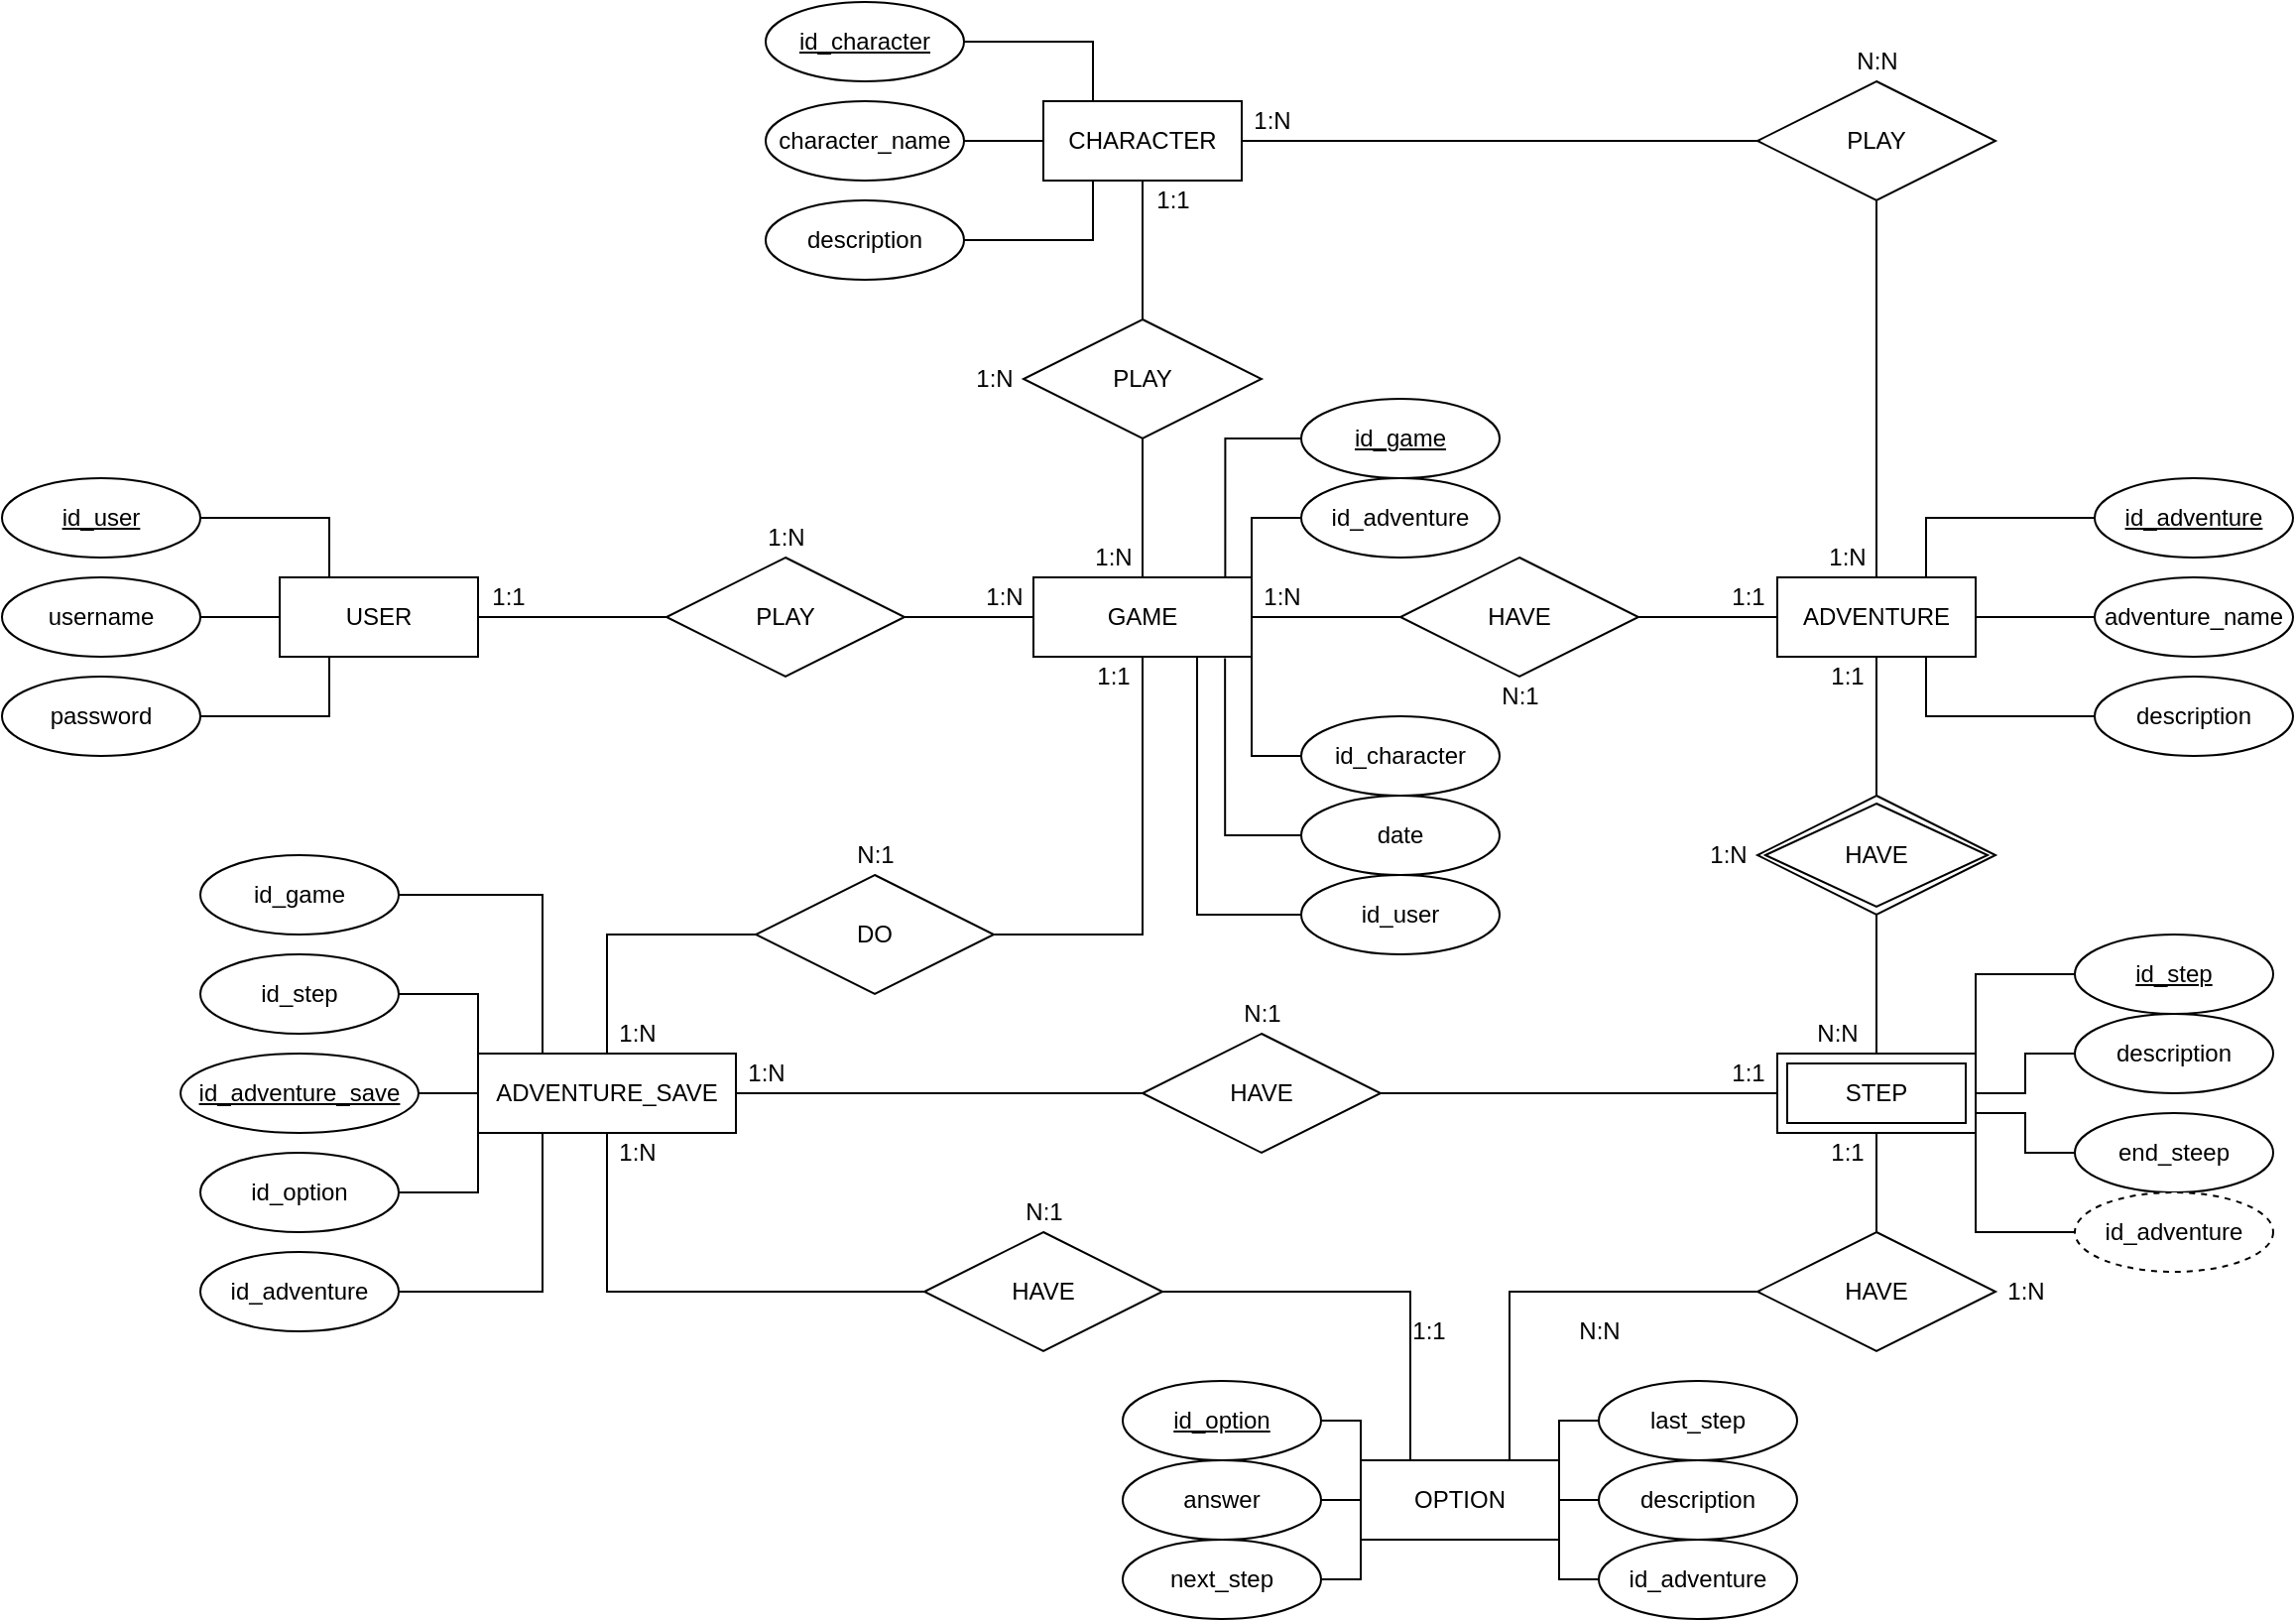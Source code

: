 <mxfile version="16.4.5" type="device"><diagram id="dILrk0NYQ0bMN8accBzJ" name="Page-1"><mxGraphModel dx="2014" dy="1783" grid="1" gridSize="10" guides="1" tooltips="1" connect="1" arrows="1" fold="1" page="1" pageScale="1" pageWidth="827" pageHeight="1169" math="0" shadow="0"><root><mxCell id="0"/><mxCell id="1" parent="0"/><mxCell id="PvGKXMoWP6Ho2X6GvC5b-38" style="edgeStyle=orthogonalEdgeStyle;rounded=0;orthogonalLoop=1;jettySize=auto;html=1;exitX=1;exitY=0.5;exitDx=0;exitDy=0;entryX=0;entryY=0.5;entryDx=0;entryDy=0;endArrow=none;endFill=0;" parent="1" source="5qfGLkqnQ7Kj3QDZOkAG-1" target="PvGKXMoWP6Ho2X6GvC5b-37" edge="1"><mxGeometry relative="1" as="geometry"/></mxCell><mxCell id="5qfGLkqnQ7Kj3QDZOkAG-1" value="USER" style="whiteSpace=wrap;html=1;align=center;" parent="1" vertex="1"><mxGeometry x="-165" y="120" width="100" height="40" as="geometry"/></mxCell><mxCell id="vpV0XN3yMUGyjL7lbSpd-7" style="edgeStyle=orthogonalEdgeStyle;rounded=0;orthogonalLoop=1;jettySize=auto;html=1;exitX=1;exitY=0.5;exitDx=0;exitDy=0;entryX=0.25;entryY=1;entryDx=0;entryDy=0;endArrow=none;endFill=0;" parent="1" source="5qfGLkqnQ7Kj3QDZOkAG-4" target="5qfGLkqnQ7Kj3QDZOkAG-1" edge="1"><mxGeometry relative="1" as="geometry"/></mxCell><mxCell id="5qfGLkqnQ7Kj3QDZOkAG-4" value="password" style="ellipse;whiteSpace=wrap;html=1;align=center;" parent="1" vertex="1"><mxGeometry x="-305" y="170" width="100" height="40" as="geometry"/></mxCell><mxCell id="vpV0XN3yMUGyjL7lbSpd-19" style="edgeStyle=orthogonalEdgeStyle;rounded=0;orthogonalLoop=1;jettySize=auto;html=1;exitX=1;exitY=0.5;exitDx=0;exitDy=0;entryX=0;entryY=0.5;entryDx=0;entryDy=0;endArrow=none;endFill=0;" parent="1" source="5qfGLkqnQ7Kj3QDZOkAG-13" target="5qfGLkqnQ7Kj3QDZOkAG-32" edge="1"><mxGeometry relative="1" as="geometry"/></mxCell><mxCell id="zZ50Zax4uz-fYfHPqUg0-21" style="edgeStyle=orthogonalEdgeStyle;rounded=0;orthogonalLoop=1;jettySize=auto;html=1;exitX=0.5;exitY=1;exitDx=0;exitDy=0;entryX=0.5;entryY=0;entryDx=0;entryDy=0;endArrow=none;endFill=0;" parent="1" source="5qfGLkqnQ7Kj3QDZOkAG-13" target="zZ50Zax4uz-fYfHPqUg0-19" edge="1"><mxGeometry relative="1" as="geometry"/></mxCell><mxCell id="5qfGLkqnQ7Kj3QDZOkAG-13" value="CHARACTER" style="whiteSpace=wrap;html=1;align=center;" parent="1" vertex="1"><mxGeometry x="220" y="-120" width="100" height="40" as="geometry"/></mxCell><mxCell id="vpV0XN3yMUGyjL7lbSpd-18" style="edgeStyle=orthogonalEdgeStyle;rounded=0;orthogonalLoop=1;jettySize=auto;html=1;exitX=1;exitY=0.5;exitDx=0;exitDy=0;entryX=0.25;entryY=0;entryDx=0;entryDy=0;endArrow=none;endFill=0;" parent="1" source="5qfGLkqnQ7Kj3QDZOkAG-14" target="5qfGLkqnQ7Kj3QDZOkAG-13" edge="1"><mxGeometry relative="1" as="geometry"/></mxCell><mxCell id="5qfGLkqnQ7Kj3QDZOkAG-14" value="id_character" style="ellipse;whiteSpace=wrap;html=1;align=center;fontStyle=4;" parent="1" vertex="1"><mxGeometry x="80" y="-170" width="100" height="40" as="geometry"/></mxCell><mxCell id="vpV0XN3yMUGyjL7lbSpd-17" style="edgeStyle=orthogonalEdgeStyle;rounded=0;orthogonalLoop=1;jettySize=auto;html=1;exitX=1;exitY=0.5;exitDx=0;exitDy=0;entryX=0.25;entryY=1;entryDx=0;entryDy=0;endArrow=none;endFill=0;" parent="1" source="5qfGLkqnQ7Kj3QDZOkAG-16" target="5qfGLkqnQ7Kj3QDZOkAG-13" edge="1"><mxGeometry relative="1" as="geometry"/></mxCell><mxCell id="5qfGLkqnQ7Kj3QDZOkAG-16" value="description" style="ellipse;whiteSpace=wrap;html=1;align=center;" parent="1" vertex="1"><mxGeometry x="80" y="-70" width="100" height="40" as="geometry"/></mxCell><mxCell id="dNjX9SL88OrCYdr7Qpnn-23" style="edgeStyle=orthogonalEdgeStyle;rounded=0;orthogonalLoop=1;jettySize=auto;html=1;exitX=0.5;exitY=1;exitDx=0;exitDy=0;entryX=0.5;entryY=0;entryDx=0;entryDy=0;endArrow=none;endFill=0;" parent="1" source="5qfGLkqnQ7Kj3QDZOkAG-22" target="dNjX9SL88OrCYdr7Qpnn-22" edge="1"><mxGeometry relative="1" as="geometry"/></mxCell><mxCell id="5qfGLkqnQ7Kj3QDZOkAG-22" value="ADVENTURE" style="whiteSpace=wrap;html=1;align=center;" parent="1" vertex="1"><mxGeometry x="590" y="120" width="100" height="40" as="geometry"/></mxCell><mxCell id="5qfGLkqnQ7Kj3QDZOkAG-33" style="edgeStyle=orthogonalEdgeStyle;rounded=0;orthogonalLoop=1;jettySize=auto;html=1;exitX=0;exitY=0.5;exitDx=0;exitDy=0;entryX=0.75;entryY=0;entryDx=0;entryDy=0;endArrow=none;endFill=0;" parent="1" source="5qfGLkqnQ7Kj3QDZOkAG-23" target="5qfGLkqnQ7Kj3QDZOkAG-22" edge="1"><mxGeometry relative="1" as="geometry"/></mxCell><mxCell id="5qfGLkqnQ7Kj3QDZOkAG-23" value="id_adventure" style="ellipse;whiteSpace=wrap;html=1;align=center;fontStyle=4;" parent="1" vertex="1"><mxGeometry x="750" y="70" width="100" height="40" as="geometry"/></mxCell><mxCell id="5qfGLkqnQ7Kj3QDZOkAG-34" style="edgeStyle=orthogonalEdgeStyle;rounded=0;orthogonalLoop=1;jettySize=auto;html=1;exitX=0;exitY=0.5;exitDx=0;exitDy=0;entryX=1;entryY=0.5;entryDx=0;entryDy=0;endArrow=none;endFill=0;" parent="1" source="5qfGLkqnQ7Kj3QDZOkAG-24" target="5qfGLkqnQ7Kj3QDZOkAG-22" edge="1"><mxGeometry relative="1" as="geometry"/></mxCell><mxCell id="5qfGLkqnQ7Kj3QDZOkAG-24" value="adventure_name" style="ellipse;whiteSpace=wrap;html=1;align=center;" parent="1" vertex="1"><mxGeometry x="750" y="120" width="100" height="40" as="geometry"/></mxCell><mxCell id="5qfGLkqnQ7Kj3QDZOkAG-35" style="edgeStyle=orthogonalEdgeStyle;rounded=0;orthogonalLoop=1;jettySize=auto;html=1;exitX=0;exitY=0.5;exitDx=0;exitDy=0;entryX=0.75;entryY=1;entryDx=0;entryDy=0;endArrow=none;endFill=0;" parent="1" source="5qfGLkqnQ7Kj3QDZOkAG-25" target="5qfGLkqnQ7Kj3QDZOkAG-22" edge="1"><mxGeometry relative="1" as="geometry"/></mxCell><mxCell id="5qfGLkqnQ7Kj3QDZOkAG-25" value="description" style="ellipse;whiteSpace=wrap;html=1;align=center;" parent="1" vertex="1"><mxGeometry x="750" y="170" width="100" height="40" as="geometry"/></mxCell><mxCell id="5qfGLkqnQ7Kj3QDZOkAG-36" style="edgeStyle=orthogonalEdgeStyle;rounded=0;orthogonalLoop=1;jettySize=auto;html=1;exitX=0.5;exitY=1;exitDx=0;exitDy=0;entryX=0.5;entryY=0;entryDx=0;entryDy=0;endArrow=none;endFill=0;" parent="1" source="5qfGLkqnQ7Kj3QDZOkAG-32" target="5qfGLkqnQ7Kj3QDZOkAG-22" edge="1"><mxGeometry relative="1" as="geometry"/></mxCell><mxCell id="5qfGLkqnQ7Kj3QDZOkAG-32" value="PLAY" style="shape=rhombus;perimeter=rhombusPerimeter;whiteSpace=wrap;html=1;align=center;" parent="1" vertex="1"><mxGeometry x="580" y="-130" width="120" height="60" as="geometry"/></mxCell><mxCell id="zZ50Zax4uz-fYfHPqUg0-6" style="edgeStyle=orthogonalEdgeStyle;rounded=0;orthogonalLoop=1;jettySize=auto;html=1;exitX=0.5;exitY=0;exitDx=0;exitDy=0;entryX=0.5;entryY=1;entryDx=0;entryDy=0;endArrow=none;endFill=0;" parent="1" source="5qfGLkqnQ7Kj3QDZOkAG-38" edge="1"><mxGeometry relative="1" as="geometry"><mxPoint x="640" y="290" as="targetPoint"/></mxGeometry></mxCell><mxCell id="zZ50Zax4uz-fYfHPqUg0-17" style="edgeStyle=orthogonalEdgeStyle;rounded=0;orthogonalLoop=1;jettySize=auto;html=1;exitX=0.5;exitY=1;exitDx=0;exitDy=0;entryX=0.5;entryY=0;entryDx=0;entryDy=0;endArrow=none;endFill=0;" parent="1" source="5qfGLkqnQ7Kj3QDZOkAG-38" target="PvGKXMoWP6Ho2X6GvC5b-30" edge="1"><mxGeometry relative="1" as="geometry"/></mxCell><mxCell id="OubuTkbWA6ONwO7Zvqfi-2" style="edgeStyle=orthogonalEdgeStyle;rounded=0;orthogonalLoop=1;jettySize=auto;html=1;exitX=1;exitY=0;exitDx=0;exitDy=0;entryX=0;entryY=0.5;entryDx=0;entryDy=0;endArrow=none;endFill=0;" edge="1" parent="1" source="5qfGLkqnQ7Kj3QDZOkAG-38" target="5qfGLkqnQ7Kj3QDZOkAG-39"><mxGeometry relative="1" as="geometry"/></mxCell><mxCell id="OubuTkbWA6ONwO7Zvqfi-5" style="edgeStyle=orthogonalEdgeStyle;rounded=0;orthogonalLoop=1;jettySize=auto;html=1;exitX=1;exitY=1;exitDx=0;exitDy=0;entryX=0;entryY=0.5;entryDx=0;entryDy=0;endArrow=none;endFill=0;" edge="1" parent="1" source="5qfGLkqnQ7Kj3QDZOkAG-38" target="OubuTkbWA6ONwO7Zvqfi-4"><mxGeometry relative="1" as="geometry"/></mxCell><mxCell id="5qfGLkqnQ7Kj3QDZOkAG-38" value="STEP" style="shape=ext;margin=3;double=1;whiteSpace=wrap;html=1;align=center;" parent="1" vertex="1"><mxGeometry x="590" y="360" width="100" height="40" as="geometry"/></mxCell><mxCell id="5qfGLkqnQ7Kj3QDZOkAG-39" value="id_step" style="ellipse;whiteSpace=wrap;html=1;align=center;fontStyle=4;" parent="1" vertex="1"><mxGeometry x="740" y="300" width="100" height="40" as="geometry"/></mxCell><mxCell id="zZ50Zax4uz-fYfHPqUg0-10" style="edgeStyle=orthogonalEdgeStyle;rounded=0;orthogonalLoop=1;jettySize=auto;html=1;exitX=0;exitY=0.5;exitDx=0;exitDy=0;entryX=1;entryY=0.5;entryDx=0;entryDy=0;endArrow=none;endFill=0;" parent="1" source="5qfGLkqnQ7Kj3QDZOkAG-40" target="5qfGLkqnQ7Kj3QDZOkAG-38" edge="1"><mxGeometry relative="1" as="geometry"/></mxCell><mxCell id="5qfGLkqnQ7Kj3QDZOkAG-40" value="description" style="ellipse;whiteSpace=wrap;html=1;align=center;" parent="1" vertex="1"><mxGeometry x="740" y="340" width="100" height="40" as="geometry"/></mxCell><mxCell id="zZ50Zax4uz-fYfHPqUg0-9" style="edgeStyle=orthogonalEdgeStyle;rounded=0;orthogonalLoop=1;jettySize=auto;html=1;exitX=0;exitY=0.5;exitDx=0;exitDy=0;entryX=1;entryY=0.75;entryDx=0;entryDy=0;endArrow=none;endFill=0;" parent="1" source="5qfGLkqnQ7Kj3QDZOkAG-41" target="5qfGLkqnQ7Kj3QDZOkAG-38" edge="1"><mxGeometry relative="1" as="geometry"/></mxCell><mxCell id="5qfGLkqnQ7Kj3QDZOkAG-41" value="end_steep" style="ellipse;whiteSpace=wrap;html=1;align=center;" parent="1" vertex="1"><mxGeometry x="740" y="390" width="100" height="40" as="geometry"/></mxCell><mxCell id="PvGKXMoWP6Ho2X6GvC5b-35" style="edgeStyle=orthogonalEdgeStyle;rounded=0;orthogonalLoop=1;jettySize=auto;html=1;exitX=0.25;exitY=0;exitDx=0;exitDy=0;entryX=1;entryY=0.5;entryDx=0;entryDy=0;endArrow=none;endFill=0;" parent="1" source="5qfGLkqnQ7Kj3QDZOkAG-51" target="PvGKXMoWP6Ho2X6GvC5b-33" edge="1"><mxGeometry relative="1" as="geometry"/></mxCell><mxCell id="zZ50Zax4uz-fYfHPqUg0-16" style="edgeStyle=orthogonalEdgeStyle;rounded=0;orthogonalLoop=1;jettySize=auto;html=1;exitX=0.75;exitY=0;exitDx=0;exitDy=0;entryX=0;entryY=0.5;entryDx=0;entryDy=0;endArrow=none;endFill=0;" parent="1" source="5qfGLkqnQ7Kj3QDZOkAG-51" target="PvGKXMoWP6Ho2X6GvC5b-30" edge="1"><mxGeometry relative="1" as="geometry"/></mxCell><mxCell id="5qfGLkqnQ7Kj3QDZOkAG-51" value="OPTION" style="whiteSpace=wrap;html=1;align=center;" parent="1" vertex="1"><mxGeometry x="380" y="565" width="100" height="40" as="geometry"/></mxCell><mxCell id="dNjX9SL88OrCYdr7Qpnn-14" style="edgeStyle=orthogonalEdgeStyle;rounded=0;orthogonalLoop=1;jettySize=auto;html=1;exitX=1;exitY=0.5;exitDx=0;exitDy=0;entryX=0;entryY=0.5;entryDx=0;entryDy=0;endArrow=none;endFill=0;" parent="1" source="5qfGLkqnQ7Kj3QDZOkAG-69" target="dNjX9SL88OrCYdr7Qpnn-9" edge="1"><mxGeometry relative="1" as="geometry"/></mxCell><mxCell id="dNjX9SL88OrCYdr7Qpnn-19" style="edgeStyle=orthogonalEdgeStyle;rounded=0;orthogonalLoop=1;jettySize=auto;html=1;exitX=0.5;exitY=1;exitDx=0;exitDy=0;entryX=1;entryY=0.5;entryDx=0;entryDy=0;endArrow=none;endFill=0;" parent="1" source="5qfGLkqnQ7Kj3QDZOkAG-69" target="dNjX9SL88OrCYdr7Qpnn-1" edge="1"><mxGeometry relative="1" as="geometry"/></mxCell><mxCell id="5qfGLkqnQ7Kj3QDZOkAG-69" value="GAME" style="whiteSpace=wrap;html=1;align=center;" parent="1" vertex="1"><mxGeometry x="215" y="120" width="110" height="40" as="geometry"/></mxCell><mxCell id="zZ50Zax4uz-fYfHPqUg0-26" style="edgeStyle=orthogonalEdgeStyle;rounded=0;orthogonalLoop=1;jettySize=auto;html=1;exitX=0;exitY=0.5;exitDx=0;exitDy=0;entryX=1;entryY=1;entryDx=0;entryDy=0;endArrow=none;endFill=0;" parent="1" source="5qfGLkqnQ7Kj3QDZOkAG-70" target="5qfGLkqnQ7Kj3QDZOkAG-69" edge="1"><mxGeometry relative="1" as="geometry"/></mxCell><mxCell id="5qfGLkqnQ7Kj3QDZOkAG-70" value="id_character" style="ellipse;whiteSpace=wrap;html=1;align=center;" parent="1" vertex="1"><mxGeometry x="350" y="190" width="100" height="40" as="geometry"/></mxCell><mxCell id="zZ50Zax4uz-fYfHPqUg0-27" style="edgeStyle=orthogonalEdgeStyle;rounded=0;orthogonalLoop=1;jettySize=auto;html=1;exitX=0;exitY=0.5;exitDx=0;exitDy=0;entryX=0.75;entryY=1;entryDx=0;entryDy=0;endArrow=none;endFill=0;" parent="1" source="5qfGLkqnQ7Kj3QDZOkAG-71" target="5qfGLkqnQ7Kj3QDZOkAG-69" edge="1"><mxGeometry relative="1" as="geometry"/></mxCell><mxCell id="5qfGLkqnQ7Kj3QDZOkAG-71" value="id_user" style="ellipse;whiteSpace=wrap;html=1;align=center;" parent="1" vertex="1"><mxGeometry x="350" y="270" width="100" height="40" as="geometry"/></mxCell><mxCell id="zZ50Zax4uz-fYfHPqUg0-31" style="edgeStyle=orthogonalEdgeStyle;rounded=0;orthogonalLoop=1;jettySize=auto;html=1;exitX=0;exitY=0.5;exitDx=0;exitDy=0;entryX=1;entryY=0;entryDx=0;entryDy=0;endArrow=none;endFill=0;" parent="1" source="5qfGLkqnQ7Kj3QDZOkAG-72" target="5qfGLkqnQ7Kj3QDZOkAG-69" edge="1"><mxGeometry relative="1" as="geometry"/></mxCell><mxCell id="5qfGLkqnQ7Kj3QDZOkAG-72" value="id_adventure" style="ellipse;whiteSpace=wrap;html=1;align=center;" parent="1" vertex="1"><mxGeometry x="350" y="70" width="100" height="40" as="geometry"/></mxCell><mxCell id="zZ50Zax4uz-fYfHPqUg0-29" style="edgeStyle=orthogonalEdgeStyle;rounded=0;orthogonalLoop=1;jettySize=auto;html=1;exitX=0;exitY=0.5;exitDx=0;exitDy=0;entryX=0.878;entryY=1.02;entryDx=0;entryDy=0;entryPerimeter=0;endArrow=none;endFill=0;" parent="1" source="5qfGLkqnQ7Kj3QDZOkAG-73" target="5qfGLkqnQ7Kj3QDZOkAG-69" edge="1"><mxGeometry relative="1" as="geometry"/></mxCell><mxCell id="5qfGLkqnQ7Kj3QDZOkAG-73" value="date" style="ellipse;whiteSpace=wrap;html=1;align=center;" parent="1" vertex="1"><mxGeometry x="350" y="230" width="100" height="40" as="geometry"/></mxCell><mxCell id="zZ50Zax4uz-fYfHPqUg0-32" style="edgeStyle=orthogonalEdgeStyle;rounded=0;orthogonalLoop=1;jettySize=auto;html=1;exitX=0;exitY=0.5;exitDx=0;exitDy=0;entryX=0.879;entryY=0.001;entryDx=0;entryDy=0;entryPerimeter=0;endArrow=none;endFill=0;" parent="1" source="5qfGLkqnQ7Kj3QDZOkAG-74" target="5qfGLkqnQ7Kj3QDZOkAG-69" edge="1"><mxGeometry relative="1" as="geometry"/></mxCell><mxCell id="5qfGLkqnQ7Kj3QDZOkAG-74" value="id_game" style="ellipse;whiteSpace=wrap;html=1;align=center;fontStyle=4;" parent="1" vertex="1"><mxGeometry x="350" y="30" width="100" height="40" as="geometry"/></mxCell><mxCell id="zZ50Zax4uz-fYfHPqUg0-2" style="edgeStyle=orthogonalEdgeStyle;rounded=0;orthogonalLoop=1;jettySize=auto;html=1;exitX=0.5;exitY=1;exitDx=0;exitDy=0;entryX=0;entryY=0.5;entryDx=0;entryDy=0;endArrow=none;endFill=0;" parent="1" source="5qfGLkqnQ7Kj3QDZOkAG-80" target="PvGKXMoWP6Ho2X6GvC5b-33" edge="1"><mxGeometry relative="1" as="geometry"/></mxCell><mxCell id="zZ50Zax4uz-fYfHPqUg0-4" style="edgeStyle=orthogonalEdgeStyle;rounded=0;orthogonalLoop=1;jettySize=auto;html=1;exitX=1;exitY=0.5;exitDx=0;exitDy=0;entryX=0;entryY=0.5;entryDx=0;entryDy=0;endArrow=none;endFill=0;" parent="1" source="5qfGLkqnQ7Kj3QDZOkAG-80" target="zZ50Zax4uz-fYfHPqUg0-3" edge="1"><mxGeometry relative="1" as="geometry"/></mxCell><mxCell id="5qfGLkqnQ7Kj3QDZOkAG-80" value="ADVENTURE_SAVE" style="whiteSpace=wrap;html=1;align=center;" parent="1" vertex="1"><mxGeometry x="-65" y="360" width="130" height="40" as="geometry"/></mxCell><mxCell id="OubuTkbWA6ONwO7Zvqfi-18" style="edgeStyle=orthogonalEdgeStyle;rounded=0;orthogonalLoop=1;jettySize=auto;html=1;exitX=1;exitY=0.5;exitDx=0;exitDy=0;entryX=0;entryY=0.5;entryDx=0;entryDy=0;endArrow=none;endFill=0;" edge="1" parent="1" source="5qfGLkqnQ7Kj3QDZOkAG-87" target="5qfGLkqnQ7Kj3QDZOkAG-80"><mxGeometry relative="1" as="geometry"/></mxCell><mxCell id="5qfGLkqnQ7Kj3QDZOkAG-87" value="&lt;u&gt;id_adventure_save&lt;/u&gt;" style="ellipse;whiteSpace=wrap;html=1;align=center;" parent="1" vertex="1"><mxGeometry x="-215" y="360" width="120" height="40" as="geometry"/></mxCell><mxCell id="vpV0XN3yMUGyjL7lbSpd-16" style="edgeStyle=orthogonalEdgeStyle;rounded=0;orthogonalLoop=1;jettySize=auto;html=1;exitX=1;exitY=0.5;exitDx=0;exitDy=0;entryX=0;entryY=0.5;entryDx=0;entryDy=0;endArrow=none;endFill=0;" parent="1" source="vpV0XN3yMUGyjL7lbSpd-3" target="5qfGLkqnQ7Kj3QDZOkAG-13" edge="1"><mxGeometry relative="1" as="geometry"/></mxCell><mxCell id="vpV0XN3yMUGyjL7lbSpd-3" value="character_name" style="ellipse;whiteSpace=wrap;html=1;align=center;" parent="1" vertex="1"><mxGeometry x="80" y="-120" width="100" height="40" as="geometry"/></mxCell><mxCell id="OubuTkbWA6ONwO7Zvqfi-16" style="edgeStyle=orthogonalEdgeStyle;rounded=0;orthogonalLoop=1;jettySize=auto;html=1;exitX=1;exitY=0.5;exitDx=0;exitDy=0;entryX=0.25;entryY=0;entryDx=0;entryDy=0;endArrow=none;endFill=0;" edge="1" parent="1" source="PvGKXMoWP6Ho2X6GvC5b-5" target="5qfGLkqnQ7Kj3QDZOkAG-80"><mxGeometry relative="1" as="geometry"/></mxCell><mxCell id="PvGKXMoWP6Ho2X6GvC5b-5" value="id_game" style="ellipse;whiteSpace=wrap;html=1;align=center;" parent="1" vertex="1"><mxGeometry x="-205" y="260" width="100" height="40" as="geometry"/></mxCell><mxCell id="OubuTkbWA6ONwO7Zvqfi-17" style="edgeStyle=orthogonalEdgeStyle;rounded=0;orthogonalLoop=1;jettySize=auto;html=1;exitX=1;exitY=0.5;exitDx=0;exitDy=0;entryX=0;entryY=0;entryDx=0;entryDy=0;endArrow=none;endFill=0;" edge="1" parent="1" source="PvGKXMoWP6Ho2X6GvC5b-6" target="5qfGLkqnQ7Kj3QDZOkAG-80"><mxGeometry relative="1" as="geometry"/></mxCell><mxCell id="PvGKXMoWP6Ho2X6GvC5b-6" value="id_step" style="ellipse;whiteSpace=wrap;html=1;align=center;" parent="1" vertex="1"><mxGeometry x="-205" y="310" width="100" height="40" as="geometry"/></mxCell><mxCell id="OubuTkbWA6ONwO7Zvqfi-19" style="edgeStyle=orthogonalEdgeStyle;rounded=0;orthogonalLoop=1;jettySize=auto;html=1;exitX=1;exitY=0.5;exitDx=0;exitDy=0;entryX=0;entryY=1;entryDx=0;entryDy=0;endArrow=none;endFill=0;" edge="1" parent="1" source="PvGKXMoWP6Ho2X6GvC5b-7" target="5qfGLkqnQ7Kj3QDZOkAG-80"><mxGeometry relative="1" as="geometry"/></mxCell><mxCell id="PvGKXMoWP6Ho2X6GvC5b-7" value="id_option" style="ellipse;whiteSpace=wrap;html=1;align=center;" parent="1" vertex="1"><mxGeometry x="-205" y="410" width="100" height="40" as="geometry"/></mxCell><mxCell id="PvGKXMoWP6Ho2X6GvC5b-15" style="edgeStyle=orthogonalEdgeStyle;rounded=0;orthogonalLoop=1;jettySize=auto;html=1;exitX=1;exitY=0.5;exitDx=0;exitDy=0;entryX=0.25;entryY=0;entryDx=0;entryDy=0;endArrow=none;endFill=0;" parent="1" source="PvGKXMoWP6Ho2X6GvC5b-13" target="5qfGLkqnQ7Kj3QDZOkAG-1" edge="1"><mxGeometry relative="1" as="geometry"/></mxCell><mxCell id="PvGKXMoWP6Ho2X6GvC5b-13" value="id_user" style="ellipse;whiteSpace=wrap;html=1;align=center;fontStyle=4;" parent="1" vertex="1"><mxGeometry x="-305" y="70" width="100" height="40" as="geometry"/></mxCell><mxCell id="PvGKXMoWP6Ho2X6GvC5b-16" style="edgeStyle=orthogonalEdgeStyle;rounded=0;orthogonalLoop=1;jettySize=auto;html=1;exitX=1;exitY=0.5;exitDx=0;exitDy=0;entryX=0;entryY=0.5;entryDx=0;entryDy=0;endArrow=none;endFill=0;" parent="1" source="PvGKXMoWP6Ho2X6GvC5b-14" target="5qfGLkqnQ7Kj3QDZOkAG-1" edge="1"><mxGeometry relative="1" as="geometry"/></mxCell><mxCell id="PvGKXMoWP6Ho2X6GvC5b-14" value="username" style="ellipse;whiteSpace=wrap;html=1;align=center;" parent="1" vertex="1"><mxGeometry x="-305" y="120" width="100" height="40" as="geometry"/></mxCell><mxCell id="OubuTkbWA6ONwO7Zvqfi-9" style="edgeStyle=orthogonalEdgeStyle;rounded=0;orthogonalLoop=1;jettySize=auto;html=1;exitX=1;exitY=0.5;exitDx=0;exitDy=0;entryX=0;entryY=0;entryDx=0;entryDy=0;endArrow=none;endFill=0;" edge="1" parent="1" source="PvGKXMoWP6Ho2X6GvC5b-17" target="5qfGLkqnQ7Kj3QDZOkAG-51"><mxGeometry relative="1" as="geometry"/></mxCell><mxCell id="PvGKXMoWP6Ho2X6GvC5b-17" value="id_option" style="ellipse;whiteSpace=wrap;html=1;align=center;fontStyle=4;" parent="1" vertex="1"><mxGeometry x="260" y="525" width="100" height="40" as="geometry"/></mxCell><mxCell id="OubuTkbWA6ONwO7Zvqfi-8" style="edgeStyle=orthogonalEdgeStyle;rounded=0;orthogonalLoop=1;jettySize=auto;html=1;exitX=1;exitY=0.5;exitDx=0;exitDy=0;entryX=0;entryY=0.5;entryDx=0;entryDy=0;endArrow=none;endFill=0;" edge="1" parent="1" source="PvGKXMoWP6Ho2X6GvC5b-18" target="5qfGLkqnQ7Kj3QDZOkAG-51"><mxGeometry relative="1" as="geometry"/></mxCell><mxCell id="PvGKXMoWP6Ho2X6GvC5b-18" value="answer" style="ellipse;whiteSpace=wrap;html=1;align=center;" parent="1" vertex="1"><mxGeometry x="260" y="565" width="100" height="40" as="geometry"/></mxCell><mxCell id="OubuTkbWA6ONwO7Zvqfi-12" style="edgeStyle=orthogonalEdgeStyle;rounded=0;orthogonalLoop=1;jettySize=auto;html=1;exitX=0;exitY=0.5;exitDx=0;exitDy=0;entryX=1;entryY=0;entryDx=0;entryDy=0;endArrow=none;endFill=0;" edge="1" parent="1" source="PvGKXMoWP6Ho2X6GvC5b-19" target="5qfGLkqnQ7Kj3QDZOkAG-51"><mxGeometry relative="1" as="geometry"/></mxCell><mxCell id="PvGKXMoWP6Ho2X6GvC5b-19" value="last_step" style="ellipse;whiteSpace=wrap;html=1;align=center;" parent="1" vertex="1"><mxGeometry x="500" y="525" width="100" height="40" as="geometry"/></mxCell><mxCell id="OubuTkbWA6ONwO7Zvqfi-14" style="edgeStyle=orthogonalEdgeStyle;rounded=0;orthogonalLoop=1;jettySize=auto;html=1;exitX=1;exitY=0.5;exitDx=0;exitDy=0;entryX=0;entryY=1;entryDx=0;entryDy=0;endArrow=none;endFill=0;" edge="1" parent="1" source="PvGKXMoWP6Ho2X6GvC5b-20" target="5qfGLkqnQ7Kj3QDZOkAG-51"><mxGeometry relative="1" as="geometry"/></mxCell><mxCell id="PvGKXMoWP6Ho2X6GvC5b-20" value="next_step" style="ellipse;whiteSpace=wrap;html=1;align=center;" parent="1" vertex="1"><mxGeometry x="260" y="605" width="100" height="40" as="geometry"/></mxCell><mxCell id="OubuTkbWA6ONwO7Zvqfi-11" style="edgeStyle=orthogonalEdgeStyle;rounded=0;orthogonalLoop=1;jettySize=auto;html=1;exitX=0;exitY=0.5;exitDx=0;exitDy=0;entryX=1;entryY=0.5;entryDx=0;entryDy=0;endArrow=none;endFill=0;" edge="1" parent="1" source="PvGKXMoWP6Ho2X6GvC5b-21" target="5qfGLkqnQ7Kj3QDZOkAG-51"><mxGeometry relative="1" as="geometry"/></mxCell><mxCell id="PvGKXMoWP6Ho2X6GvC5b-21" value="description" style="ellipse;whiteSpace=wrap;html=1;align=center;" parent="1" vertex="1"><mxGeometry x="500" y="565" width="100" height="40" as="geometry"/></mxCell><mxCell id="PvGKXMoWP6Ho2X6GvC5b-30" value="HAVE" style="shape=rhombus;perimeter=rhombusPerimeter;whiteSpace=wrap;html=1;align=center;" parent="1" vertex="1"><mxGeometry x="580" y="450" width="120" height="60" as="geometry"/></mxCell><mxCell id="PvGKXMoWP6Ho2X6GvC5b-33" value="HAVE" style="shape=rhombus;perimeter=rhombusPerimeter;whiteSpace=wrap;html=1;align=center;" parent="1" vertex="1"><mxGeometry x="160" y="450" width="120" height="60" as="geometry"/></mxCell><mxCell id="PvGKXMoWP6Ho2X6GvC5b-39" style="edgeStyle=orthogonalEdgeStyle;rounded=0;orthogonalLoop=1;jettySize=auto;html=1;exitX=1;exitY=0.5;exitDx=0;exitDy=0;entryX=0;entryY=0.5;entryDx=0;entryDy=0;endArrow=none;endFill=0;" parent="1" source="PvGKXMoWP6Ho2X6GvC5b-37" target="5qfGLkqnQ7Kj3QDZOkAG-69" edge="1"><mxGeometry relative="1" as="geometry"/></mxCell><mxCell id="PvGKXMoWP6Ho2X6GvC5b-37" value="PLAY" style="shape=rhombus;perimeter=rhombusPerimeter;whiteSpace=wrap;html=1;align=center;" parent="1" vertex="1"><mxGeometry x="30" y="110" width="120" height="60" as="geometry"/></mxCell><mxCell id="dNjX9SL88OrCYdr7Qpnn-29" style="edgeStyle=orthogonalEdgeStyle;rounded=0;orthogonalLoop=1;jettySize=auto;html=1;exitX=0;exitY=0.5;exitDx=0;exitDy=0;entryX=0.5;entryY=0;entryDx=0;entryDy=0;endArrow=none;endFill=0;" parent="1" source="dNjX9SL88OrCYdr7Qpnn-1" target="5qfGLkqnQ7Kj3QDZOkAG-80" edge="1"><mxGeometry relative="1" as="geometry"/></mxCell><mxCell id="dNjX9SL88OrCYdr7Qpnn-1" value="DO" style="shape=rhombus;perimeter=rhombusPerimeter;whiteSpace=wrap;html=1;align=center;" parent="1" vertex="1"><mxGeometry x="75" y="270" width="120" height="60" as="geometry"/></mxCell><mxCell id="dNjX9SL88OrCYdr7Qpnn-15" style="edgeStyle=orthogonalEdgeStyle;rounded=0;orthogonalLoop=1;jettySize=auto;html=1;exitX=1;exitY=0.5;exitDx=0;exitDy=0;entryX=0;entryY=0.5;entryDx=0;entryDy=0;endArrow=none;endFill=0;" parent="1" source="dNjX9SL88OrCYdr7Qpnn-9" target="5qfGLkqnQ7Kj3QDZOkAG-22" edge="1"><mxGeometry relative="1" as="geometry"/></mxCell><mxCell id="dNjX9SL88OrCYdr7Qpnn-9" value="HAVE" style="shape=rhombus;perimeter=rhombusPerimeter;whiteSpace=wrap;html=1;align=center;" parent="1" vertex="1"><mxGeometry x="400" y="110" width="120" height="60" as="geometry"/></mxCell><mxCell id="dNjX9SL88OrCYdr7Qpnn-22" value="HAVE" style="shape=rhombus;double=1;perimeter=rhombusPerimeter;whiteSpace=wrap;html=1;align=center;" parent="1" vertex="1"><mxGeometry x="580" y="230" width="120" height="60" as="geometry"/></mxCell><mxCell id="zZ50Zax4uz-fYfHPqUg0-5" style="edgeStyle=orthogonalEdgeStyle;rounded=0;orthogonalLoop=1;jettySize=auto;html=1;exitX=1;exitY=0.5;exitDx=0;exitDy=0;entryX=0;entryY=0.5;entryDx=0;entryDy=0;endArrow=none;endFill=0;" parent="1" source="zZ50Zax4uz-fYfHPqUg0-3" target="5qfGLkqnQ7Kj3QDZOkAG-38" edge="1"><mxGeometry relative="1" as="geometry"/></mxCell><mxCell id="zZ50Zax4uz-fYfHPqUg0-3" value="HAVE" style="shape=rhombus;perimeter=rhombusPerimeter;whiteSpace=wrap;html=1;align=center;" parent="1" vertex="1"><mxGeometry x="270" y="350" width="120" height="60" as="geometry"/></mxCell><mxCell id="zZ50Zax4uz-fYfHPqUg0-20" style="edgeStyle=orthogonalEdgeStyle;rounded=0;orthogonalLoop=1;jettySize=auto;html=1;exitX=0.5;exitY=1;exitDx=0;exitDy=0;entryX=0.5;entryY=0;entryDx=0;entryDy=0;endArrow=none;endFill=0;" parent="1" source="zZ50Zax4uz-fYfHPqUg0-19" target="5qfGLkqnQ7Kj3QDZOkAG-69" edge="1"><mxGeometry relative="1" as="geometry"/></mxCell><mxCell id="zZ50Zax4uz-fYfHPqUg0-19" value="PLAY" style="shape=rhombus;perimeter=rhombusPerimeter;whiteSpace=wrap;html=1;align=center;" parent="1" vertex="1"><mxGeometry x="210" y="-10" width="120" height="60" as="geometry"/></mxCell><mxCell id="zZ50Zax4uz-fYfHPqUg0-33" value="1:1" style="text;html=1;align=center;verticalAlign=middle;resizable=0;points=[];autosize=1;strokeColor=none;fillColor=none;" parent="1" vertex="1"><mxGeometry x="-65" y="120" width="30" height="20" as="geometry"/></mxCell><mxCell id="zZ50Zax4uz-fYfHPqUg0-34" value="1:N" style="text;html=1;align=center;verticalAlign=middle;resizable=0;points=[];autosize=1;strokeColor=none;fillColor=none;" parent="1" vertex="1"><mxGeometry x="185" y="120" width="30" height="20" as="geometry"/></mxCell><mxCell id="zZ50Zax4uz-fYfHPqUg0-37" value="1:N" style="text;html=1;align=center;verticalAlign=middle;resizable=0;points=[];autosize=1;strokeColor=none;fillColor=none;" parent="1" vertex="1"><mxGeometry x="75" y="90" width="30" height="20" as="geometry"/></mxCell><mxCell id="zZ50Zax4uz-fYfHPqUg0-38" value="1:1" style="text;html=1;align=center;verticalAlign=middle;resizable=0;points=[];autosize=1;strokeColor=none;fillColor=none;" parent="1" vertex="1"><mxGeometry x="270" y="-80" width="30" height="20" as="geometry"/></mxCell><mxCell id="zZ50Zax4uz-fYfHPqUg0-39" value="1:N" style="text;html=1;align=center;verticalAlign=middle;resizable=0;points=[];autosize=1;strokeColor=none;fillColor=none;" parent="1" vertex="1"><mxGeometry x="240" y="100" width="30" height="20" as="geometry"/></mxCell><mxCell id="zZ50Zax4uz-fYfHPqUg0-40" value="1:N" style="text;html=1;align=center;verticalAlign=middle;resizable=0;points=[];autosize=1;strokeColor=none;fillColor=none;" parent="1" vertex="1"><mxGeometry x="180" y="10" width="30" height="20" as="geometry"/></mxCell><mxCell id="zZ50Zax4uz-fYfHPqUg0-41" value="1:N" style="text;html=1;align=center;verticalAlign=middle;resizable=0;points=[];autosize=1;strokeColor=none;fillColor=none;" parent="1" vertex="1"><mxGeometry x="320" y="-120" width="30" height="20" as="geometry"/></mxCell><mxCell id="zZ50Zax4uz-fYfHPqUg0-42" value="1:N" style="text;html=1;align=center;verticalAlign=middle;resizable=0;points=[];autosize=1;strokeColor=none;fillColor=none;" parent="1" vertex="1"><mxGeometry x="610" y="100" width="30" height="20" as="geometry"/></mxCell><mxCell id="zZ50Zax4uz-fYfHPqUg0-43" value="N:N" style="text;html=1;align=center;verticalAlign=middle;resizable=0;points=[];autosize=1;strokeColor=none;fillColor=none;" parent="1" vertex="1"><mxGeometry x="620" y="-150" width="40" height="20" as="geometry"/></mxCell><mxCell id="zZ50Zax4uz-fYfHPqUg0-44" value="1:1" style="text;html=1;align=center;verticalAlign=middle;resizable=0;points=[];autosize=1;strokeColor=none;fillColor=none;" parent="1" vertex="1"><mxGeometry x="610" y="160" width="30" height="20" as="geometry"/></mxCell><mxCell id="zZ50Zax4uz-fYfHPqUg0-45" value="N:N" style="text;html=1;align=center;verticalAlign=middle;resizable=0;points=[];autosize=1;strokeColor=none;fillColor=none;" parent="1" vertex="1"><mxGeometry x="600" y="340" width="40" height="20" as="geometry"/></mxCell><mxCell id="zZ50Zax4uz-fYfHPqUg0-46" value="1:N" style="text;html=1;align=center;verticalAlign=middle;resizable=0;points=[];autosize=1;strokeColor=none;fillColor=none;" parent="1" vertex="1"><mxGeometry x="550" y="250" width="30" height="20" as="geometry"/></mxCell><mxCell id="zZ50Zax4uz-fYfHPqUg0-47" value="1:1" style="text;html=1;align=center;verticalAlign=middle;resizable=0;points=[];autosize=1;strokeColor=none;fillColor=none;" parent="1" vertex="1"><mxGeometry x="610" y="400" width="30" height="20" as="geometry"/></mxCell><mxCell id="zZ50Zax4uz-fYfHPqUg0-48" value="N:N" style="text;html=1;align=center;verticalAlign=middle;resizable=0;points=[];autosize=1;strokeColor=none;fillColor=none;" parent="1" vertex="1"><mxGeometry x="480" y="490" width="40" height="20" as="geometry"/></mxCell><mxCell id="zZ50Zax4uz-fYfHPqUg0-49" value="1:N" style="text;html=1;align=center;verticalAlign=middle;resizable=0;points=[];autosize=1;strokeColor=none;fillColor=none;" parent="1" vertex="1"><mxGeometry x="700" y="470" width="30" height="20" as="geometry"/></mxCell><mxCell id="zZ50Zax4uz-fYfHPqUg0-50" value="1:1" style="text;html=1;align=center;verticalAlign=middle;resizable=0;points=[];autosize=1;strokeColor=none;fillColor=none;" parent="1" vertex="1"><mxGeometry x="560" y="120" width="30" height="20" as="geometry"/></mxCell><mxCell id="zZ50Zax4uz-fYfHPqUg0-51" value="1:N" style="text;html=1;align=center;verticalAlign=middle;resizable=0;points=[];autosize=1;strokeColor=none;fillColor=none;" parent="1" vertex="1"><mxGeometry x="325" y="120" width="30" height="20" as="geometry"/></mxCell><mxCell id="zZ50Zax4uz-fYfHPqUg0-52" value="N:1" style="text;html=1;align=center;verticalAlign=middle;resizable=0;points=[];autosize=1;strokeColor=none;fillColor=none;" parent="1" vertex="1"><mxGeometry x="445" y="170" width="30" height="20" as="geometry"/></mxCell><mxCell id="zZ50Zax4uz-fYfHPqUg0-53" value="1:1" style="text;html=1;align=center;verticalAlign=middle;resizable=0;points=[];autosize=1;strokeColor=none;fillColor=none;" parent="1" vertex="1"><mxGeometry x="240" y="160" width="30" height="20" as="geometry"/></mxCell><mxCell id="zZ50Zax4uz-fYfHPqUg0-54" value="1:N" style="text;html=1;align=center;verticalAlign=middle;resizable=0;points=[];autosize=1;strokeColor=none;fillColor=none;" parent="1" vertex="1"><mxGeometry y="340" width="30" height="20" as="geometry"/></mxCell><mxCell id="zZ50Zax4uz-fYfHPqUg0-55" value="1:1" style="text;html=1;align=center;verticalAlign=middle;resizable=0;points=[];autosize=1;strokeColor=none;fillColor=none;" parent="1" vertex="1"><mxGeometry x="560" y="360" width="30" height="20" as="geometry"/></mxCell><mxCell id="zZ50Zax4uz-fYfHPqUg0-56" value="1:N" style="text;html=1;align=center;verticalAlign=middle;resizable=0;points=[];autosize=1;strokeColor=none;fillColor=none;" parent="1" vertex="1"><mxGeometry x="65" y="360" width="30" height="20" as="geometry"/></mxCell><mxCell id="zZ50Zax4uz-fYfHPqUg0-57" value="1:N" style="text;html=1;align=center;verticalAlign=middle;resizable=0;points=[];autosize=1;strokeColor=none;fillColor=none;" parent="1" vertex="1"><mxGeometry y="400" width="30" height="20" as="geometry"/></mxCell><mxCell id="zZ50Zax4uz-fYfHPqUg0-58" value="1:1" style="text;html=1;align=center;verticalAlign=middle;resizable=0;points=[];autosize=1;strokeColor=none;fillColor=none;" parent="1" vertex="1"><mxGeometry x="399" y="490" width="30" height="20" as="geometry"/></mxCell><mxCell id="zZ50Zax4uz-fYfHPqUg0-59" value="N:1" style="text;html=1;align=center;verticalAlign=middle;resizable=0;points=[];autosize=1;strokeColor=none;fillColor=none;" parent="1" vertex="1"><mxGeometry x="205" y="430" width="30" height="20" as="geometry"/></mxCell><mxCell id="HNZK-uCtb7Mo0d8kxhX0-1" value="N:1" style="text;html=1;align=center;verticalAlign=middle;resizable=0;points=[];autosize=1;strokeColor=none;fillColor=none;" parent="1" vertex="1"><mxGeometry x="120" y="250" width="30" height="20" as="geometry"/></mxCell><mxCell id="HNZK-uCtb7Mo0d8kxhX0-2" value="N:1" style="text;html=1;align=center;verticalAlign=middle;resizable=0;points=[];autosize=1;strokeColor=none;fillColor=none;" parent="1" vertex="1"><mxGeometry x="315" y="330" width="30" height="20" as="geometry"/></mxCell><mxCell id="OubuTkbWA6ONwO7Zvqfi-4" value="id_adventure" style="ellipse;whiteSpace=wrap;html=1;align=center;dashed=1;" vertex="1" parent="1"><mxGeometry x="740" y="430" width="100" height="40" as="geometry"/></mxCell><mxCell id="OubuTkbWA6ONwO7Zvqfi-13" style="edgeStyle=orthogonalEdgeStyle;rounded=0;orthogonalLoop=1;jettySize=auto;html=1;exitX=0;exitY=0.5;exitDx=0;exitDy=0;entryX=1;entryY=1;entryDx=0;entryDy=0;endArrow=none;endFill=0;" edge="1" parent="1" source="OubuTkbWA6ONwO7Zvqfi-6" target="5qfGLkqnQ7Kj3QDZOkAG-51"><mxGeometry relative="1" as="geometry"/></mxCell><mxCell id="OubuTkbWA6ONwO7Zvqfi-6" value="id_adventure" style="ellipse;whiteSpace=wrap;html=1;align=center;" vertex="1" parent="1"><mxGeometry x="500" y="605" width="100" height="40" as="geometry"/></mxCell><mxCell id="OubuTkbWA6ONwO7Zvqfi-20" style="edgeStyle=orthogonalEdgeStyle;rounded=0;orthogonalLoop=1;jettySize=auto;html=1;exitX=1;exitY=0.5;exitDx=0;exitDy=0;entryX=0.25;entryY=1;entryDx=0;entryDy=0;endArrow=none;endFill=0;" edge="1" parent="1" source="OubuTkbWA6ONwO7Zvqfi-15" target="5qfGLkqnQ7Kj3QDZOkAG-80"><mxGeometry relative="1" as="geometry"/></mxCell><mxCell id="OubuTkbWA6ONwO7Zvqfi-15" value="id_adventure" style="ellipse;whiteSpace=wrap;html=1;align=center;" vertex="1" parent="1"><mxGeometry x="-205" y="460" width="100" height="40" as="geometry"/></mxCell></root></mxGraphModel></diagram></mxfile>